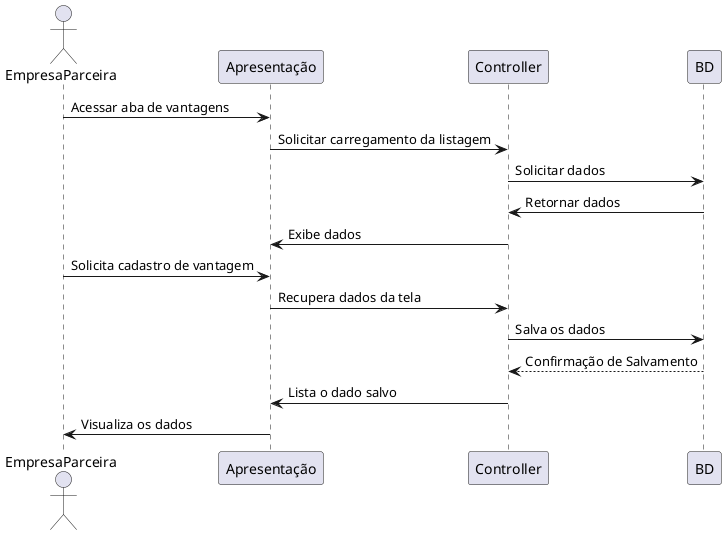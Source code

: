 @startuml
actor EmpresaParceira
participant "Apresentação" as View
participant "Controller" as Controller
participant "BD" as Banco

EmpresaParceira -> View: Acessar aba de vantagens
View -> Controller: Solicitar carregamento da listagem
Controller -> Banco: Solicitar dados
Banco -> Controller: Retornar dados
Controller -> View: Exibe dados
EmpresaParceira -> View: Solicita cadastro de vantagem
View -> Controller: Recupera dados da tela
Controller -> Banco: Salva os dados
Banco --> Controller: Confirmação de Salvamento
Controller -> View: Lista o dado salvo
View -> EmpresaParceira: Visualiza os dados

@enduml
